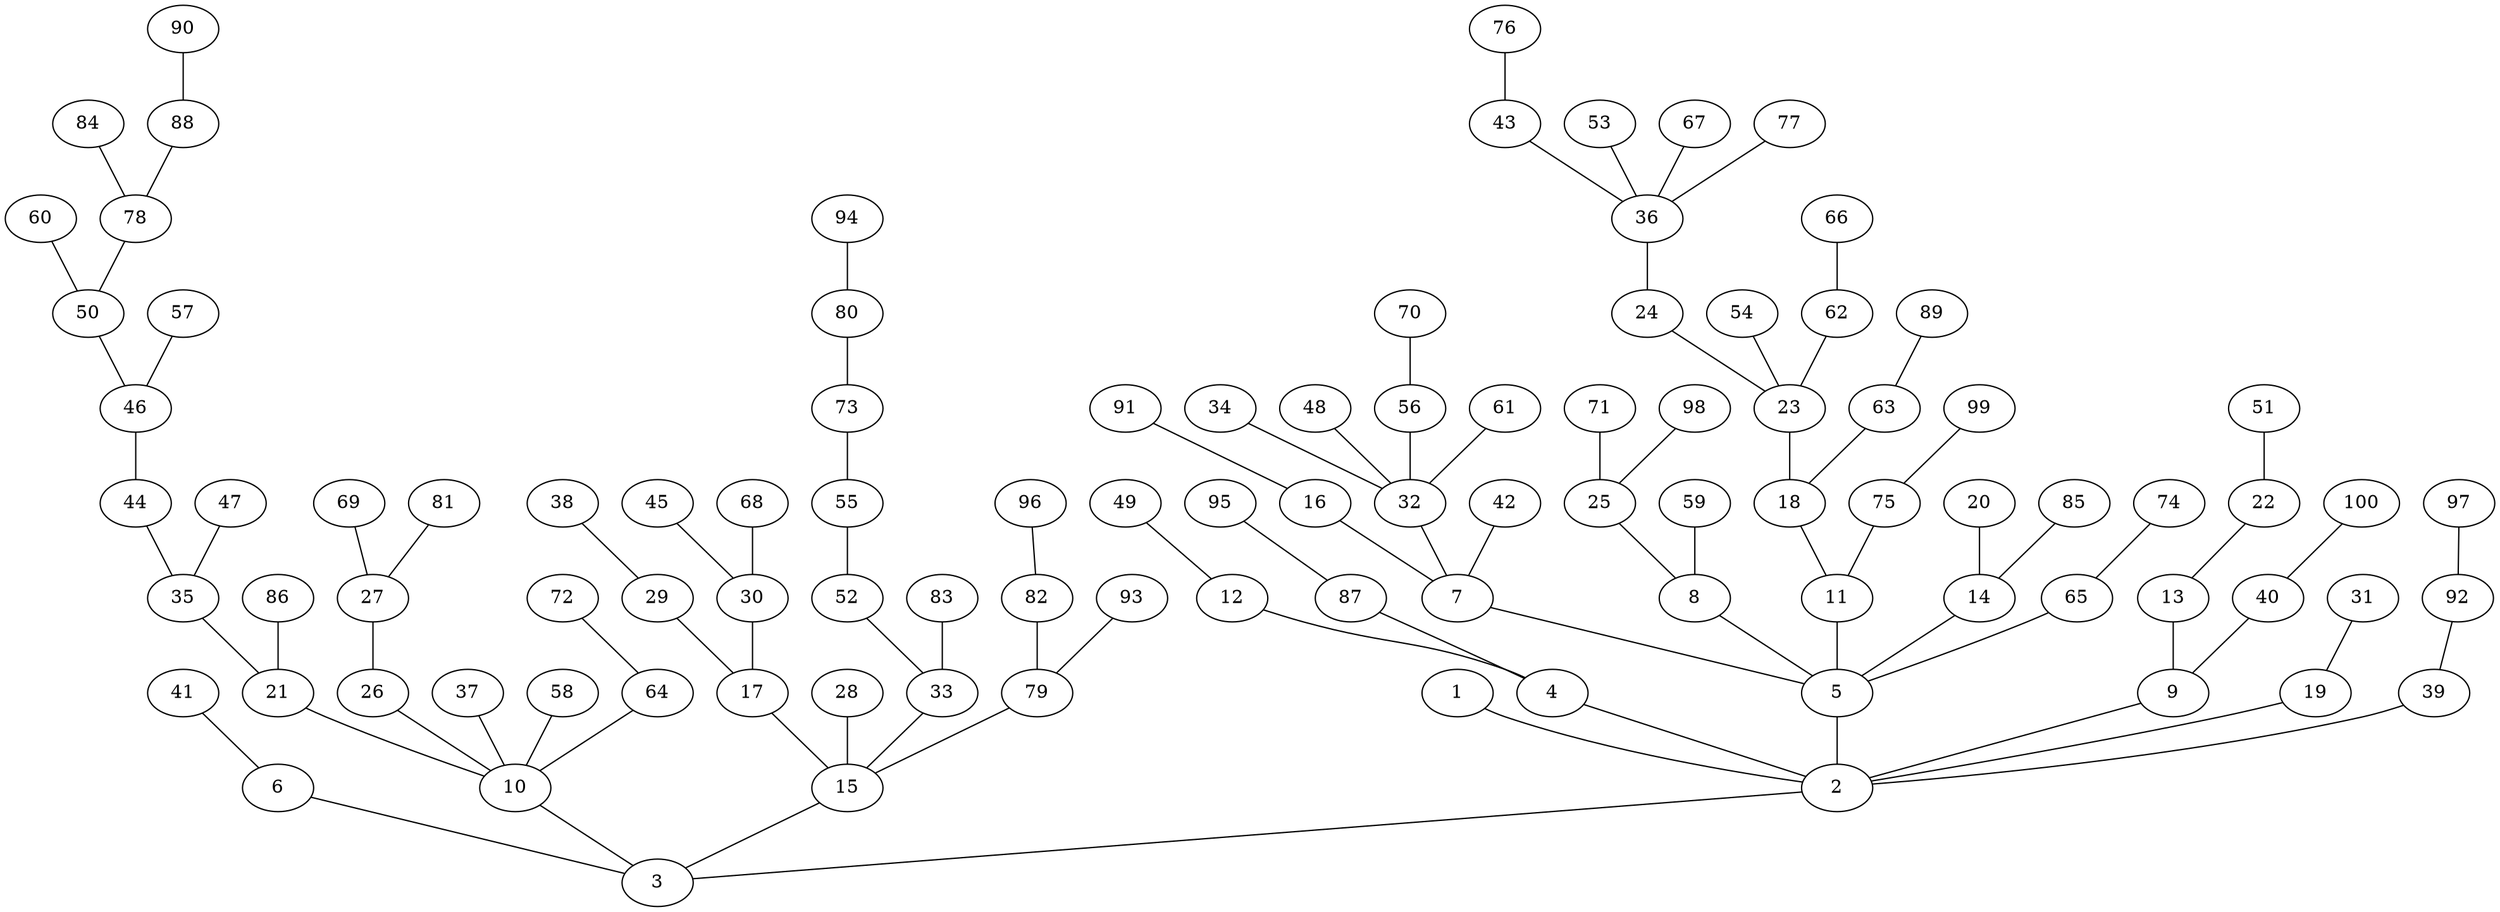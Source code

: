 graph arbol_DFS_R_G_1 {
    1;
    2;
    3;
    6;
    41;
    10;
    21;
    35;
    44;
    46;
    50;
    60;
    78;
    84;
    88;
    90;
    57;
    47;
    86;
    26;
    27;
    69;
    81;
    37;
    58;
    64;
    72;
    15;
    17;
    29;
    38;
    30;
    45;
    68;
    28;
    33;
    52;
    55;
    73;
    80;
    94;
    83;
    79;
    82;
    96;
    93;
    4;
    12;
    49;
    87;
    95;
    5;
    7;
    16;
    91;
    32;
    34;
    48;
    56;
    70;
    61;
    42;
    8;
    25;
    71;
    98;
    59;
    11;
    18;
    23;
    24;
    36;
    43;
    76;
    53;
    67;
    77;
    54;
    62;
    66;
    63;
    89;
    75;
    99;
    14;
    20;
    85;
    65;
    74;
    9;
    13;
    22;
    51;
    40;
    100;
    19;
    31;
    39;
    92;
    97;
    1 -- 2;
    2 -- 3;
    6 -- 3;
    41 -- 6;
    10 -- 3;
    21 -- 10;
    35 -- 21;
    44 -- 35;
    46 -- 44;
    50 -- 46;
    60 -- 50;
    78 -- 50;
    84 -- 78;
    88 -- 78;
    90 -- 88;
    57 -- 46;
    47 -- 35;
    86 -- 21;
    26 -- 10;
    27 -- 26;
    69 -- 27;
    81 -- 27;
    37 -- 10;
    58 -- 10;
    64 -- 10;
    72 -- 64;
    15 -- 3;
    17 -- 15;
    29 -- 17;
    38 -- 29;
    30 -- 17;
    45 -- 30;
    68 -- 30;
    28 -- 15;
    33 -- 15;
    52 -- 33;
    55 -- 52;
    73 -- 55;
    80 -- 73;
    94 -- 80;
    83 -- 33;
    79 -- 15;
    82 -- 79;
    96 -- 82;
    93 -- 79;
    4 -- 2;
    12 -- 4;
    49 -- 12;
    87 -- 4;
    95 -- 87;
    5 -- 2;
    7 -- 5;
    16 -- 7;
    91 -- 16;
    32 -- 7;
    34 -- 32;
    48 -- 32;
    56 -- 32;
    70 -- 56;
    61 -- 32;
    42 -- 7;
    8 -- 5;
    25 -- 8;
    71 -- 25;
    98 -- 25;
    59 -- 8;
    11 -- 5;
    18 -- 11;
    23 -- 18;
    24 -- 23;
    36 -- 24;
    43 -- 36;
    76 -- 43;
    53 -- 36;
    67 -- 36;
    77 -- 36;
    54 -- 23;
    62 -- 23;
    66 -- 62;
    63 -- 18;
    89 -- 63;
    75 -- 11;
    99 -- 75;
    14 -- 5;
    20 -- 14;
    85 -- 14;
    65 -- 5;
    74 -- 65;
    9 -- 2;
    13 -- 9;
    22 -- 13;
    51 -- 22;
    40 -- 9;
    100 -- 40;
    19 -- 2;
    31 -- 19;
    39 -- 2;
    92 -- 39;
    97 -- 92;
}